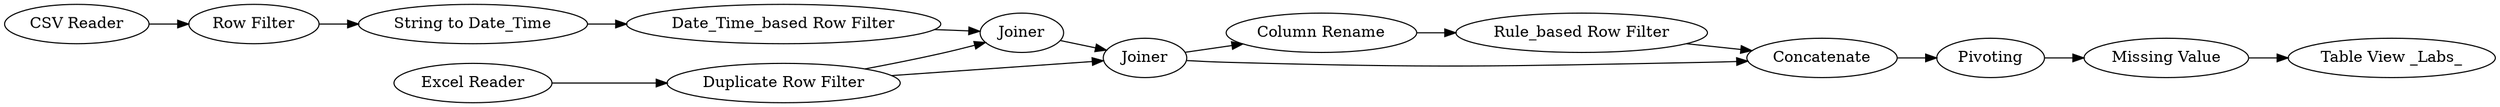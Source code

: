 digraph {
	22 -> 24
	21 -> 13
	24 -> 21
	12 -> 6
	10 -> 9
	2 -> 10
	1 -> 12
	9 -> 11
	13 -> 14
	14 -> 15
	11 -> 22
	6 -> 7
	10 -> 11
	11 -> 21
	7 -> 9
	24 [label="Rule_based Row Filter"]
	14 [label="Missing Value"]
	13 [label=Pivoting]
	1 [label="CSV Reader"]
	7 [label="Date_Time_based Row Filter"]
	22 [label="Column Rename"]
	9 [label=Joiner]
	11 [label=Joiner]
	21 [label=Concatenate]
	6 [label="String to Date_Time"]
	15 [label="Table View _Labs_"]
	12 [label="Row Filter"]
	2 [label="Excel Reader"]
	10 [label="Duplicate Row Filter"]
	rankdir=LR
}
